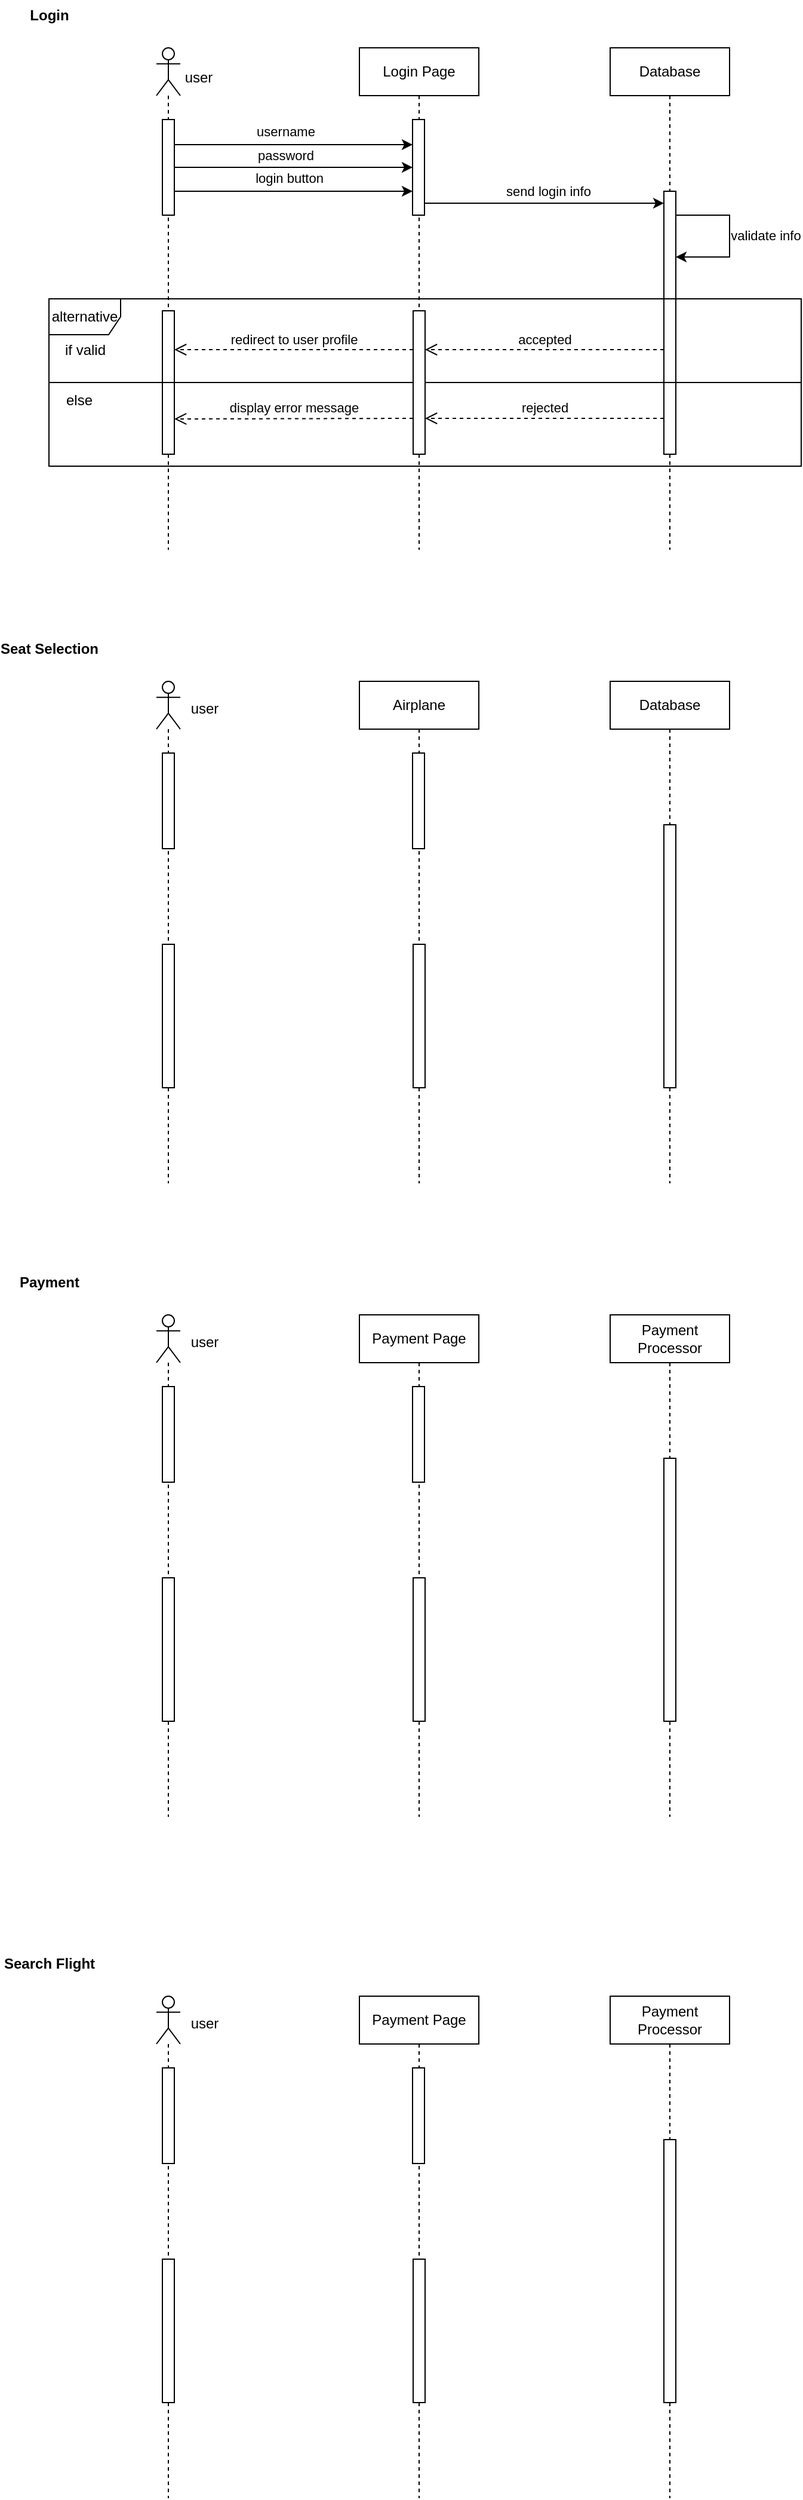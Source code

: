 <mxfile version="22.1.2" type="device">
  <diagram name="Page-1" id="4lmm6X2UEes6_DvLodEO">
    <mxGraphModel dx="1194" dy="609" grid="1" gridSize="10" guides="1" tooltips="1" connect="1" arrows="1" fold="1" page="1" pageScale="1" pageWidth="850" pageHeight="1100" math="0" shadow="0">
      <root>
        <mxCell id="0" />
        <mxCell id="1" parent="0" />
        <mxCell id="7nPVy0LuQcUKSxDzFn3D-1" value="Login Page" style="shape=umlLifeline;perimeter=lifelinePerimeter;whiteSpace=wrap;html=1;container=1;dropTarget=0;collapsible=0;recursiveResize=0;outlineConnect=0;portConstraint=eastwest;newEdgeStyle={&quot;curved&quot;:0,&quot;rounded&quot;:0};" vertex="1" parent="1">
          <mxGeometry x="350" y="120" width="100" height="420" as="geometry" />
        </mxCell>
        <mxCell id="7nPVy0LuQcUKSxDzFn3D-14" value="" style="html=1;points=[[0,0,0,0,5],[0,1,0,0,-5],[1,0,0,0,5],[1,1,0,0,-5]];perimeter=orthogonalPerimeter;outlineConnect=0;targetShapes=umlLifeline;portConstraint=eastwest;newEdgeStyle={&quot;curved&quot;:0,&quot;rounded&quot;:0};" vertex="1" parent="7nPVy0LuQcUKSxDzFn3D-1">
          <mxGeometry x="44.5" y="60" width="10" height="80" as="geometry" />
        </mxCell>
        <mxCell id="7nPVy0LuQcUKSxDzFn3D-4" value="Login" style="text;align=center;fontStyle=1;verticalAlign=middle;spacingLeft=3;spacingRight=3;strokeColor=none;rotatable=0;points=[[0,0.5],[1,0.5]];portConstraint=eastwest;html=1;" vertex="1" parent="1">
          <mxGeometry x="50" y="80" width="80" height="26" as="geometry" />
        </mxCell>
        <mxCell id="7nPVy0LuQcUKSxDzFn3D-5" value="" style="shape=umlLifeline;perimeter=lifelinePerimeter;whiteSpace=wrap;html=1;container=1;dropTarget=0;collapsible=0;recursiveResize=0;outlineConnect=0;portConstraint=eastwest;newEdgeStyle={&quot;curved&quot;:0,&quot;rounded&quot;:0};participant=umlActor;" vertex="1" parent="1">
          <mxGeometry x="180" y="120" width="20" height="420" as="geometry" />
        </mxCell>
        <mxCell id="7nPVy0LuQcUKSxDzFn3D-7" value="" style="html=1;points=[[0,0,0,0,5],[0,1,0,0,-5],[1,0,0,0,5],[1,1,0,0,-5]];perimeter=orthogonalPerimeter;outlineConnect=0;targetShapes=umlLifeline;portConstraint=eastwest;newEdgeStyle={&quot;curved&quot;:0,&quot;rounded&quot;:0};" vertex="1" parent="7nPVy0LuQcUKSxDzFn3D-5">
          <mxGeometry x="5" y="60" width="10" height="80" as="geometry" />
        </mxCell>
        <mxCell id="7nPVy0LuQcUKSxDzFn3D-26" value="" style="html=1;points=[[0,0,0,0,5],[0,1,0,0,-5],[1,0,0,0,5],[1,1,0,0,-5]];perimeter=orthogonalPerimeter;outlineConnect=0;targetShapes=umlLifeline;portConstraint=eastwest;newEdgeStyle={&quot;curved&quot;:0,&quot;rounded&quot;:0};" vertex="1" parent="7nPVy0LuQcUKSxDzFn3D-5">
          <mxGeometry x="5" y="220" width="10" height="120" as="geometry" />
        </mxCell>
        <mxCell id="7nPVy0LuQcUKSxDzFn3D-6" value="Database" style="shape=umlLifeline;perimeter=lifelinePerimeter;whiteSpace=wrap;html=1;container=1;dropTarget=0;collapsible=0;recursiveResize=0;outlineConnect=0;portConstraint=eastwest;newEdgeStyle={&quot;curved&quot;:0,&quot;rounded&quot;:0};" vertex="1" parent="1">
          <mxGeometry x="560" y="120" width="100" height="420" as="geometry" />
        </mxCell>
        <mxCell id="7nPVy0LuQcUKSxDzFn3D-17" value="" style="html=1;points=[[0,0,0,0,5],[0,1,0,0,-5],[1,0,0,0,5],[1,1,0,0,-5]];perimeter=orthogonalPerimeter;outlineConnect=0;targetShapes=umlLifeline;portConstraint=eastwest;newEdgeStyle={&quot;curved&quot;:0,&quot;rounded&quot;:0};" vertex="1" parent="7nPVy0LuQcUKSxDzFn3D-6">
          <mxGeometry x="45" y="120" width="10" height="220" as="geometry" />
        </mxCell>
        <mxCell id="7nPVy0LuQcUKSxDzFn3D-18" style="edgeStyle=orthogonalEdgeStyle;rounded=0;orthogonalLoop=1;jettySize=auto;html=1;curved=0;exitX=1;exitY=0;exitDx=0;exitDy=5;exitPerimeter=0;" edge="1" parent="7nPVy0LuQcUKSxDzFn3D-6">
          <mxGeometry relative="1" as="geometry">
            <mxPoint x="55" y="140" as="sourcePoint" />
            <mxPoint x="55" y="175" as="targetPoint" />
            <Array as="points">
              <mxPoint x="100" y="140" />
              <mxPoint x="100" y="175" />
            </Array>
          </mxGeometry>
        </mxCell>
        <mxCell id="7nPVy0LuQcUKSxDzFn3D-19" value="validate info" style="edgeLabel;html=1;align=center;verticalAlign=middle;resizable=0;points=[];" vertex="1" connectable="0" parent="7nPVy0LuQcUKSxDzFn3D-18">
          <mxGeometry y="1" relative="1" as="geometry">
            <mxPoint x="29" y="-1" as="offset" />
          </mxGeometry>
        </mxCell>
        <mxCell id="7nPVy0LuQcUKSxDzFn3D-8" style="edgeStyle=orthogonalEdgeStyle;rounded=0;orthogonalLoop=1;jettySize=auto;html=1;curved=0;" edge="1" parent="1" target="7nPVy0LuQcUKSxDzFn3D-14">
          <mxGeometry relative="1" as="geometry">
            <mxPoint x="195" y="200" as="sourcePoint" />
            <mxPoint x="370" y="200" as="targetPoint" />
            <Array as="points">
              <mxPoint x="195" y="201" />
            </Array>
          </mxGeometry>
        </mxCell>
        <mxCell id="7nPVy0LuQcUKSxDzFn3D-11" value="username" style="edgeLabel;html=1;align=center;verticalAlign=middle;resizable=0;points=[];" vertex="1" connectable="0" parent="7nPVy0LuQcUKSxDzFn3D-8">
          <mxGeometry x="-0.296" y="-1" relative="1" as="geometry">
            <mxPoint x="23" y="-12" as="offset" />
          </mxGeometry>
        </mxCell>
        <mxCell id="7nPVy0LuQcUKSxDzFn3D-9" style="edgeStyle=orthogonalEdgeStyle;rounded=0;orthogonalLoop=1;jettySize=auto;html=1;curved=0;" edge="1" parent="1" target="7nPVy0LuQcUKSxDzFn3D-14">
          <mxGeometry relative="1" as="geometry">
            <mxPoint x="195" y="220" as="sourcePoint" />
            <mxPoint x="399.5" y="220" as="targetPoint" />
            <Array as="points">
              <mxPoint x="340" y="220" />
              <mxPoint x="340" y="220" />
            </Array>
          </mxGeometry>
        </mxCell>
        <mxCell id="7nPVy0LuQcUKSxDzFn3D-12" value="password" style="edgeLabel;html=1;align=center;verticalAlign=middle;resizable=0;points=[];" vertex="1" connectable="0" parent="7nPVy0LuQcUKSxDzFn3D-9">
          <mxGeometry x="-0.1" y="2" relative="1" as="geometry">
            <mxPoint x="3" y="-8" as="offset" />
          </mxGeometry>
        </mxCell>
        <mxCell id="7nPVy0LuQcUKSxDzFn3D-10" style="edgeStyle=orthogonalEdgeStyle;rounded=0;orthogonalLoop=1;jettySize=auto;html=1;curved=0;" edge="1" parent="1" target="7nPVy0LuQcUKSxDzFn3D-14">
          <mxGeometry relative="1" as="geometry">
            <mxPoint x="195" y="240" as="sourcePoint" />
            <mxPoint x="330" y="250" as="targetPoint" />
            <Array as="points">
              <mxPoint x="350" y="240" />
              <mxPoint x="350" y="240" />
            </Array>
          </mxGeometry>
        </mxCell>
        <mxCell id="7nPVy0LuQcUKSxDzFn3D-13" value="login button" style="edgeLabel;html=1;align=center;verticalAlign=middle;resizable=0;points=[];" vertex="1" connectable="0" parent="7nPVy0LuQcUKSxDzFn3D-10">
          <mxGeometry x="-0.042" relative="1" as="geometry">
            <mxPoint y="-11" as="offset" />
          </mxGeometry>
        </mxCell>
        <mxCell id="7nPVy0LuQcUKSxDzFn3D-15" style="edgeStyle=orthogonalEdgeStyle;rounded=0;orthogonalLoop=1;jettySize=auto;html=1;curved=0;" edge="1" parent="1" target="7nPVy0LuQcUKSxDzFn3D-17">
          <mxGeometry relative="1" as="geometry">
            <mxPoint x="404.5" y="250" as="sourcePoint" />
            <mxPoint x="600" y="250" as="targetPoint" />
            <Array as="points">
              <mxPoint x="560" y="250" />
              <mxPoint x="560" y="250" />
            </Array>
          </mxGeometry>
        </mxCell>
        <mxCell id="7nPVy0LuQcUKSxDzFn3D-16" value="send login info" style="edgeLabel;html=1;align=center;verticalAlign=middle;resizable=0;points=[];" vertex="1" connectable="0" parent="7nPVy0LuQcUKSxDzFn3D-15">
          <mxGeometry x="-0.176" y="1" relative="1" as="geometry">
            <mxPoint x="21" y="-9" as="offset" />
          </mxGeometry>
        </mxCell>
        <mxCell id="7nPVy0LuQcUKSxDzFn3D-20" value="alternative" style="shape=umlFrame;whiteSpace=wrap;html=1;pointerEvents=0;" vertex="1" parent="1">
          <mxGeometry x="90" y="330" width="630" height="140" as="geometry" />
        </mxCell>
        <mxCell id="7nPVy0LuQcUKSxDzFn3D-21" value="" style="line;strokeWidth=1;fillColor=none;align=left;verticalAlign=middle;spacingTop=-1;spacingLeft=3;spacingRight=3;rotatable=0;labelPosition=right;points=[];portConstraint=eastwest;strokeColor=inherit;" vertex="1" parent="1">
          <mxGeometry x="90" y="396" width="630" height="8" as="geometry" />
        </mxCell>
        <mxCell id="7nPVy0LuQcUKSxDzFn3D-22" value="if valid" style="text;html=1;align=center;verticalAlign=middle;resizable=0;points=[];autosize=1;strokeColor=none;fillColor=none;" vertex="1" parent="1">
          <mxGeometry x="90" y="358" width="60" height="30" as="geometry" />
        </mxCell>
        <mxCell id="7nPVy0LuQcUKSxDzFn3D-23" value="else" style="text;html=1;align=center;verticalAlign=middle;resizable=0;points=[];autosize=1;strokeColor=none;fillColor=none;" vertex="1" parent="1">
          <mxGeometry x="90" y="400" width="50" height="30" as="geometry" />
        </mxCell>
        <mxCell id="7nPVy0LuQcUKSxDzFn3D-24" value="" style="html=1;points=[[0,0,0,0,5],[0,1,0,0,-5],[1,0,0,0,5],[1,1,0,0,-5]];perimeter=orthogonalPerimeter;outlineConnect=0;targetShapes=umlLifeline;portConstraint=eastwest;newEdgeStyle={&quot;curved&quot;:0,&quot;rounded&quot;:0};" vertex="1" parent="1">
          <mxGeometry x="395" y="340" width="10" height="120" as="geometry" />
        </mxCell>
        <mxCell id="7nPVy0LuQcUKSxDzFn3D-27" value="accepted" style="html=1;verticalAlign=bottom;endArrow=open;dashed=1;endSize=8;curved=0;rounded=0;" edge="1" parent="1">
          <mxGeometry relative="1" as="geometry">
            <mxPoint x="605" y="372.5" as="sourcePoint" />
            <mxPoint x="405" y="372.5" as="targetPoint" />
          </mxGeometry>
        </mxCell>
        <mxCell id="7nPVy0LuQcUKSxDzFn3D-28" value="rejected" style="html=1;verticalAlign=bottom;endArrow=open;dashed=1;endSize=8;curved=0;rounded=0;" edge="1" parent="1">
          <mxGeometry relative="1" as="geometry">
            <mxPoint x="605" y="430" as="sourcePoint" />
            <mxPoint x="405" y="430" as="targetPoint" />
          </mxGeometry>
        </mxCell>
        <mxCell id="7nPVy0LuQcUKSxDzFn3D-31" value="redirect to user profile" style="html=1;verticalAlign=bottom;endArrow=open;dashed=1;endSize=8;curved=0;rounded=0;" edge="1" parent="1" target="7nPVy0LuQcUKSxDzFn3D-26">
          <mxGeometry relative="1" as="geometry">
            <mxPoint x="395" y="372.5" as="sourcePoint" />
            <mxPoint x="315" y="372.5" as="targetPoint" />
            <mxPoint as="offset" />
          </mxGeometry>
        </mxCell>
        <mxCell id="7nPVy0LuQcUKSxDzFn3D-33" value="display error message" style="html=1;verticalAlign=bottom;endArrow=open;dashed=1;endSize=8;curved=0;rounded=0;" edge="1" parent="1">
          <mxGeometry relative="1" as="geometry">
            <mxPoint x="395" y="430" as="sourcePoint" />
            <mxPoint x="195" y="430.5" as="targetPoint" />
            <mxPoint as="offset" />
          </mxGeometry>
        </mxCell>
        <mxCell id="7nPVy0LuQcUKSxDzFn3D-34" value="Airplane" style="shape=umlLifeline;perimeter=lifelinePerimeter;whiteSpace=wrap;html=1;container=1;dropTarget=0;collapsible=0;recursiveResize=0;outlineConnect=0;portConstraint=eastwest;newEdgeStyle={&quot;curved&quot;:0,&quot;rounded&quot;:0};" vertex="1" parent="1">
          <mxGeometry x="350" y="650" width="100" height="420" as="geometry" />
        </mxCell>
        <mxCell id="7nPVy0LuQcUKSxDzFn3D-35" value="" style="html=1;points=[[0,0,0,0,5],[0,1,0,0,-5],[1,0,0,0,5],[1,1,0,0,-5]];perimeter=orthogonalPerimeter;outlineConnect=0;targetShapes=umlLifeline;portConstraint=eastwest;newEdgeStyle={&quot;curved&quot;:0,&quot;rounded&quot;:0};" vertex="1" parent="7nPVy0LuQcUKSxDzFn3D-34">
          <mxGeometry x="44.5" y="60" width="10" height="80" as="geometry" />
        </mxCell>
        <mxCell id="7nPVy0LuQcUKSxDzFn3D-36" value="Seat Selection" style="text;align=center;fontStyle=1;verticalAlign=middle;spacingLeft=3;spacingRight=3;strokeColor=none;rotatable=0;points=[[0,0.5],[1,0.5]];portConstraint=eastwest;html=1;" vertex="1" parent="1">
          <mxGeometry x="50" y="610" width="80" height="26" as="geometry" />
        </mxCell>
        <mxCell id="7nPVy0LuQcUKSxDzFn3D-37" value="" style="shape=umlLifeline;perimeter=lifelinePerimeter;whiteSpace=wrap;html=1;container=1;dropTarget=0;collapsible=0;recursiveResize=0;outlineConnect=0;portConstraint=eastwest;newEdgeStyle={&quot;curved&quot;:0,&quot;rounded&quot;:0};participant=umlActor;" vertex="1" parent="1">
          <mxGeometry x="180" y="650" width="20" height="420" as="geometry" />
        </mxCell>
        <mxCell id="7nPVy0LuQcUKSxDzFn3D-38" value="" style="html=1;points=[[0,0,0,0,5],[0,1,0,0,-5],[1,0,0,0,5],[1,1,0,0,-5]];perimeter=orthogonalPerimeter;outlineConnect=0;targetShapes=umlLifeline;portConstraint=eastwest;newEdgeStyle={&quot;curved&quot;:0,&quot;rounded&quot;:0};" vertex="1" parent="7nPVy0LuQcUKSxDzFn3D-37">
          <mxGeometry x="5" y="60" width="10" height="80" as="geometry" />
        </mxCell>
        <mxCell id="7nPVy0LuQcUKSxDzFn3D-39" value="" style="html=1;points=[[0,0,0,0,5],[0,1,0,0,-5],[1,0,0,0,5],[1,1,0,0,-5]];perimeter=orthogonalPerimeter;outlineConnect=0;targetShapes=umlLifeline;portConstraint=eastwest;newEdgeStyle={&quot;curved&quot;:0,&quot;rounded&quot;:0};" vertex="1" parent="7nPVy0LuQcUKSxDzFn3D-37">
          <mxGeometry x="5" y="220" width="10" height="120" as="geometry" />
        </mxCell>
        <mxCell id="7nPVy0LuQcUKSxDzFn3D-40" value="Database" style="shape=umlLifeline;perimeter=lifelinePerimeter;whiteSpace=wrap;html=1;container=1;dropTarget=0;collapsible=0;recursiveResize=0;outlineConnect=0;portConstraint=eastwest;newEdgeStyle={&quot;curved&quot;:0,&quot;rounded&quot;:0};" vertex="1" parent="1">
          <mxGeometry x="560" y="650" width="100" height="420" as="geometry" />
        </mxCell>
        <mxCell id="7nPVy0LuQcUKSxDzFn3D-41" value="" style="html=1;points=[[0,0,0,0,5],[0,1,0,0,-5],[1,0,0,0,5],[1,1,0,0,-5]];perimeter=orthogonalPerimeter;outlineConnect=0;targetShapes=umlLifeline;portConstraint=eastwest;newEdgeStyle={&quot;curved&quot;:0,&quot;rounded&quot;:0};" vertex="1" parent="7nPVy0LuQcUKSxDzFn3D-40">
          <mxGeometry x="45" y="120" width="10" height="220" as="geometry" />
        </mxCell>
        <mxCell id="7nPVy0LuQcUKSxDzFn3D-56" value="" style="html=1;points=[[0,0,0,0,5],[0,1,0,0,-5],[1,0,0,0,5],[1,1,0,0,-5]];perimeter=orthogonalPerimeter;outlineConnect=0;targetShapes=umlLifeline;portConstraint=eastwest;newEdgeStyle={&quot;curved&quot;:0,&quot;rounded&quot;:0};" vertex="1" parent="1">
          <mxGeometry x="395" y="870" width="10" height="120" as="geometry" />
        </mxCell>
        <mxCell id="7nPVy0LuQcUKSxDzFn3D-61" value="user" style="text;html=1;align=center;verticalAlign=middle;resizable=0;points=[];autosize=1;strokeColor=none;fillColor=none;" vertex="1" parent="1">
          <mxGeometry x="190" y="130" width="50" height="30" as="geometry" />
        </mxCell>
        <mxCell id="7nPVy0LuQcUKSxDzFn3D-62" value="user" style="text;html=1;align=center;verticalAlign=middle;resizable=0;points=[];autosize=1;strokeColor=none;fillColor=none;" vertex="1" parent="1">
          <mxGeometry x="195" y="658" width="50" height="30" as="geometry" />
        </mxCell>
        <mxCell id="7nPVy0LuQcUKSxDzFn3D-63" value="Payment Page" style="shape=umlLifeline;perimeter=lifelinePerimeter;whiteSpace=wrap;html=1;container=1;dropTarget=0;collapsible=0;recursiveResize=0;outlineConnect=0;portConstraint=eastwest;newEdgeStyle={&quot;curved&quot;:0,&quot;rounded&quot;:0};" vertex="1" parent="1">
          <mxGeometry x="350" y="1180" width="100" height="420" as="geometry" />
        </mxCell>
        <mxCell id="7nPVy0LuQcUKSxDzFn3D-64" value="" style="html=1;points=[[0,0,0,0,5],[0,1,0,0,-5],[1,0,0,0,5],[1,1,0,0,-5]];perimeter=orthogonalPerimeter;outlineConnect=0;targetShapes=umlLifeline;portConstraint=eastwest;newEdgeStyle={&quot;curved&quot;:0,&quot;rounded&quot;:0};" vertex="1" parent="7nPVy0LuQcUKSxDzFn3D-63">
          <mxGeometry x="44.5" y="60" width="10" height="80" as="geometry" />
        </mxCell>
        <mxCell id="7nPVy0LuQcUKSxDzFn3D-65" value="Payment" style="text;align=center;fontStyle=1;verticalAlign=middle;spacingLeft=3;spacingRight=3;strokeColor=none;rotatable=0;points=[[0,0.5],[1,0.5]];portConstraint=eastwest;html=1;" vertex="1" parent="1">
          <mxGeometry x="50" y="1140" width="80" height="26" as="geometry" />
        </mxCell>
        <mxCell id="7nPVy0LuQcUKSxDzFn3D-66" value="" style="shape=umlLifeline;perimeter=lifelinePerimeter;whiteSpace=wrap;html=1;container=1;dropTarget=0;collapsible=0;recursiveResize=0;outlineConnect=0;portConstraint=eastwest;newEdgeStyle={&quot;curved&quot;:0,&quot;rounded&quot;:0};participant=umlActor;" vertex="1" parent="1">
          <mxGeometry x="180" y="1180" width="20" height="420" as="geometry" />
        </mxCell>
        <mxCell id="7nPVy0LuQcUKSxDzFn3D-67" value="" style="html=1;points=[[0,0,0,0,5],[0,1,0,0,-5],[1,0,0,0,5],[1,1,0,0,-5]];perimeter=orthogonalPerimeter;outlineConnect=0;targetShapes=umlLifeline;portConstraint=eastwest;newEdgeStyle={&quot;curved&quot;:0,&quot;rounded&quot;:0};" vertex="1" parent="7nPVy0LuQcUKSxDzFn3D-66">
          <mxGeometry x="5" y="60" width="10" height="80" as="geometry" />
        </mxCell>
        <mxCell id="7nPVy0LuQcUKSxDzFn3D-68" value="" style="html=1;points=[[0,0,0,0,5],[0,1,0,0,-5],[1,0,0,0,5],[1,1,0,0,-5]];perimeter=orthogonalPerimeter;outlineConnect=0;targetShapes=umlLifeline;portConstraint=eastwest;newEdgeStyle={&quot;curved&quot;:0,&quot;rounded&quot;:0};" vertex="1" parent="7nPVy0LuQcUKSxDzFn3D-66">
          <mxGeometry x="5" y="220" width="10" height="120" as="geometry" />
        </mxCell>
        <mxCell id="7nPVy0LuQcUKSxDzFn3D-69" value="Payment Processor" style="shape=umlLifeline;perimeter=lifelinePerimeter;whiteSpace=wrap;html=1;container=1;dropTarget=0;collapsible=0;recursiveResize=0;outlineConnect=0;portConstraint=eastwest;newEdgeStyle={&quot;curved&quot;:0,&quot;rounded&quot;:0};" vertex="1" parent="1">
          <mxGeometry x="560" y="1180" width="100" height="420" as="geometry" />
        </mxCell>
        <mxCell id="7nPVy0LuQcUKSxDzFn3D-70" value="" style="html=1;points=[[0,0,0,0,5],[0,1,0,0,-5],[1,0,0,0,5],[1,1,0,0,-5]];perimeter=orthogonalPerimeter;outlineConnect=0;targetShapes=umlLifeline;portConstraint=eastwest;newEdgeStyle={&quot;curved&quot;:0,&quot;rounded&quot;:0};" vertex="1" parent="7nPVy0LuQcUKSxDzFn3D-69">
          <mxGeometry x="45" y="120" width="10" height="220" as="geometry" />
        </mxCell>
        <mxCell id="7nPVy0LuQcUKSxDzFn3D-71" value="" style="html=1;points=[[0,0,0,0,5],[0,1,0,0,-5],[1,0,0,0,5],[1,1,0,0,-5]];perimeter=orthogonalPerimeter;outlineConnect=0;targetShapes=umlLifeline;portConstraint=eastwest;newEdgeStyle={&quot;curved&quot;:0,&quot;rounded&quot;:0};" vertex="1" parent="1">
          <mxGeometry x="395" y="1400" width="10" height="120" as="geometry" />
        </mxCell>
        <mxCell id="7nPVy0LuQcUKSxDzFn3D-72" value="user" style="text;html=1;align=center;verticalAlign=middle;resizable=0;points=[];autosize=1;strokeColor=none;fillColor=none;" vertex="1" parent="1">
          <mxGeometry x="195" y="1188" width="50" height="30" as="geometry" />
        </mxCell>
        <mxCell id="7nPVy0LuQcUKSxDzFn3D-73" value="Payment Page" style="shape=umlLifeline;perimeter=lifelinePerimeter;whiteSpace=wrap;html=1;container=1;dropTarget=0;collapsible=0;recursiveResize=0;outlineConnect=0;portConstraint=eastwest;newEdgeStyle={&quot;curved&quot;:0,&quot;rounded&quot;:0};" vertex="1" parent="1">
          <mxGeometry x="350" y="1750" width="100" height="420" as="geometry" />
        </mxCell>
        <mxCell id="7nPVy0LuQcUKSxDzFn3D-74" value="" style="html=1;points=[[0,0,0,0,5],[0,1,0,0,-5],[1,0,0,0,5],[1,1,0,0,-5]];perimeter=orthogonalPerimeter;outlineConnect=0;targetShapes=umlLifeline;portConstraint=eastwest;newEdgeStyle={&quot;curved&quot;:0,&quot;rounded&quot;:0};" vertex="1" parent="7nPVy0LuQcUKSxDzFn3D-73">
          <mxGeometry x="44.5" y="60" width="10" height="80" as="geometry" />
        </mxCell>
        <mxCell id="7nPVy0LuQcUKSxDzFn3D-75" value="Search Flight" style="text;align=center;fontStyle=1;verticalAlign=middle;spacingLeft=3;spacingRight=3;strokeColor=none;rotatable=0;points=[[0,0.5],[1,0.5]];portConstraint=eastwest;html=1;" vertex="1" parent="1">
          <mxGeometry x="50" y="1710" width="80" height="26" as="geometry" />
        </mxCell>
        <mxCell id="7nPVy0LuQcUKSxDzFn3D-76" value="" style="shape=umlLifeline;perimeter=lifelinePerimeter;whiteSpace=wrap;html=1;container=1;dropTarget=0;collapsible=0;recursiveResize=0;outlineConnect=0;portConstraint=eastwest;newEdgeStyle={&quot;curved&quot;:0,&quot;rounded&quot;:0};participant=umlActor;" vertex="1" parent="1">
          <mxGeometry x="180" y="1750" width="20" height="420" as="geometry" />
        </mxCell>
        <mxCell id="7nPVy0LuQcUKSxDzFn3D-77" value="" style="html=1;points=[[0,0,0,0,5],[0,1,0,0,-5],[1,0,0,0,5],[1,1,0,0,-5]];perimeter=orthogonalPerimeter;outlineConnect=0;targetShapes=umlLifeline;portConstraint=eastwest;newEdgeStyle={&quot;curved&quot;:0,&quot;rounded&quot;:0};" vertex="1" parent="7nPVy0LuQcUKSxDzFn3D-76">
          <mxGeometry x="5" y="60" width="10" height="80" as="geometry" />
        </mxCell>
        <mxCell id="7nPVy0LuQcUKSxDzFn3D-78" value="" style="html=1;points=[[0,0,0,0,5],[0,1,0,0,-5],[1,0,0,0,5],[1,1,0,0,-5]];perimeter=orthogonalPerimeter;outlineConnect=0;targetShapes=umlLifeline;portConstraint=eastwest;newEdgeStyle={&quot;curved&quot;:0,&quot;rounded&quot;:0};" vertex="1" parent="7nPVy0LuQcUKSxDzFn3D-76">
          <mxGeometry x="5" y="220" width="10" height="120" as="geometry" />
        </mxCell>
        <mxCell id="7nPVy0LuQcUKSxDzFn3D-79" value="Payment Processor" style="shape=umlLifeline;perimeter=lifelinePerimeter;whiteSpace=wrap;html=1;container=1;dropTarget=0;collapsible=0;recursiveResize=0;outlineConnect=0;portConstraint=eastwest;newEdgeStyle={&quot;curved&quot;:0,&quot;rounded&quot;:0};" vertex="1" parent="1">
          <mxGeometry x="560" y="1750" width="100" height="420" as="geometry" />
        </mxCell>
        <mxCell id="7nPVy0LuQcUKSxDzFn3D-80" value="" style="html=1;points=[[0,0,0,0,5],[0,1,0,0,-5],[1,0,0,0,5],[1,1,0,0,-5]];perimeter=orthogonalPerimeter;outlineConnect=0;targetShapes=umlLifeline;portConstraint=eastwest;newEdgeStyle={&quot;curved&quot;:0,&quot;rounded&quot;:0};" vertex="1" parent="7nPVy0LuQcUKSxDzFn3D-79">
          <mxGeometry x="45" y="120" width="10" height="220" as="geometry" />
        </mxCell>
        <mxCell id="7nPVy0LuQcUKSxDzFn3D-81" value="" style="html=1;points=[[0,0,0,0,5],[0,1,0,0,-5],[1,0,0,0,5],[1,1,0,0,-5]];perimeter=orthogonalPerimeter;outlineConnect=0;targetShapes=umlLifeline;portConstraint=eastwest;newEdgeStyle={&quot;curved&quot;:0,&quot;rounded&quot;:0};" vertex="1" parent="1">
          <mxGeometry x="395" y="1970" width="10" height="120" as="geometry" />
        </mxCell>
        <mxCell id="7nPVy0LuQcUKSxDzFn3D-82" value="user" style="text;html=1;align=center;verticalAlign=middle;resizable=0;points=[];autosize=1;strokeColor=none;fillColor=none;" vertex="1" parent="1">
          <mxGeometry x="195" y="1758" width="50" height="30" as="geometry" />
        </mxCell>
      </root>
    </mxGraphModel>
  </diagram>
</mxfile>
